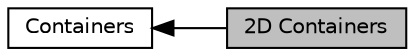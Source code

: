 digraph "2D Containers"
{
  edge [fontname="Helvetica",fontsize="10",labelfontname="Helvetica",labelfontsize="10"];
  node [fontname="Helvetica",fontsize="10",shape=box];
  rankdir=LR;
  Node1 [label="2D Containers",height=0.2,width=0.4,color="black", fillcolor="grey75", style="filled", fontcolor="black",tooltip="Two-dimensional Containers."];
  Node2 [label="Containers",height=0.2,width=0.4,color="black", fillcolor="white", style="filled",URL="$group__containers.html",tooltip=" "];
  Node2->Node1 [shape=plaintext, dir="back", style="solid"];
}
